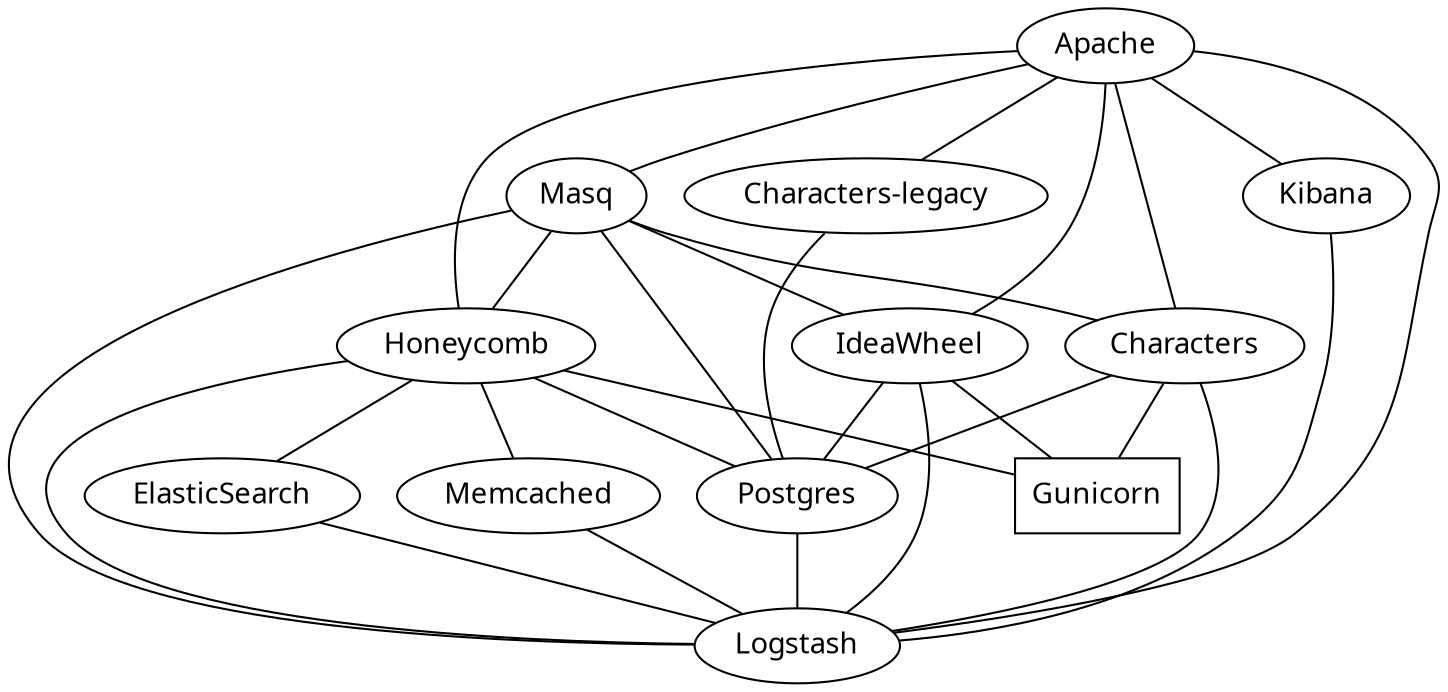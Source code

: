 graph OpenFurryDeployment {
	node [fontname="Marcellus"]
    Apache [URL="https://jujucharms.com/apache2/"];
    Masq [URL="https://github.com/dennisreimann/masq"];
    Postgres [URL="https://jujucharms.com/postgresql/"];
    Kibana [URL="https://jujucharms.com/kibana/"];
    Logstash [URL="https://jujucharms.com/logstash/"];
    Honeycomb [URL="https://github.com/OpenFurry/honeycomb"];
    Characters [URL="https://github.com/OpenFurry/charref"];
    "Characters-legacy" [URL="https://characters.openfurry.org"];
    IdeaWheel [URL="https://github.com/OpenFurry/ideawheel"];
    Gunicorn [URL="https://jujucharms.com/gunicorn/s"];
    ElasticSearch [URL="https://jujucharms.com/elasticsearch/"];
    Memcached [URL="https://jujucharms.com/memcached/"];

    Apache -- Masq;
    Masq -- Postgres;

    Apache -- Kibana;
    Kibana -- Logstash;

    Apache -- Logstash;
    Masq -- Logstash;

    Masq -- Honeycomb;
    Masq -- Characters;
    Masq -- IdeaWheel;

    Gunicorn [shape=box];

    Apache -- Honeycomb;
    Apache -- Characters;
    Apache -- "Characters-legacy";
    Apache -- IdeaWheel;

    Honeycomb -- Gunicorn;
    Characters -- Gunicorn;
    IdeaWheel -- Gunicorn;

    Honeycomb -- Logstash;
    Characters -- Logstash;
    IdeaWheel -- Logstash;
    Memcached -- Logstash;
    Postgres -- Logstash;
    ElasticSearch -- Logstash;

    Honeycomb -- Memcached;
    Honeycomb -- Postgres;
    Honeycomb -- ElasticSearch;

    Characters -- Postgres;
    "Characters-legacy" -- Postgres;

    IdeaWheel -- Postgres;
}
